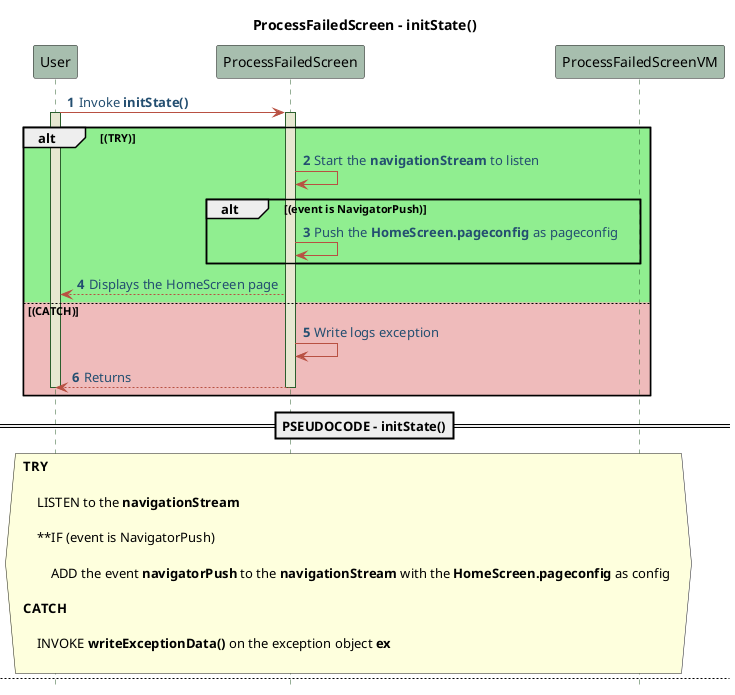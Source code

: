 @startuml ProcessFailedScreen - Sequence - Pseudo 
!define POSITIVERESPONSE 90EE90

!define NEGATIVEERESPONSE EFBBBB

!define NUETRALRESPONSE F2DC79

skinparam sequence{
    ParticipantBackgroundColor #A7BEAE

    LifeLineBackgroundColor #E7E8D1

    LifeLineBorderColor #2C5F2D

    ActorBackgroundColor #FC766AFF

    ActorBorderColor #FC766AFF

    ArrowColor #B85042

    ArrowFontColor #234E70

}

title ProcessFailedScreen - initState() 
autonumber 1
hide footbox 
User -> ProcessFailedScreen : Invoke **initState()** 
activate User 
activate ProcessFailedScreen 
alt #POSITIVERESPONSE (TRY)
ProcessFailedScreen -> ProcessFailedScreen : Start the **navigationStream** to listen
    alt #POSITIVERESPONSE (event is NavigatorPush)
        ProcessFailedScreen -> ProcessFailedScreen : Push the **HomeScreen.pageconfig** as pageconfig
    end
    ProcessFailedScreen --> User : Displays the HomeScreen page 
else #NEGATIVEERESPONSE (CATCH)
    ProcessFailedScreen -> ProcessFailedScreen : Write logs exception 
    ProcessFailedScreen --> User : Returns 
deactivate User 
deactivate ProcessFailedScreen
end 

==PSEUDOCODE - initState()== 
hnote across 
**TRY**
    
    LISTEN to the **navigationStream**

    **IF (event is NavigatorPush)

        ADD the event **navigatorPush** to the **navigationStream** with the **HomeScreen.pageconfig** as config 

**CATCH**

    INVOKE **writeExceptionData()** on the exception object **ex**

end hnote 

newpage ProcessFailedScreen - "Go back" button.clicked
autonumber 1
hide footbox 
User -> ProcessFailedScreen : "Go back" button.clicked
activate User 
activate ProcessFailedScreen 
ProcessFailedScreen -> ProcessFailedScreenVM : Invokes **navigateToHomeScreen()**
activate ProcessFailedScreenVM
ProcessFailedScreenVM --> ProcessFailedScreen : Returns 
deactivate ProcessFailedScreenVM 
ProcessFailedScreen --> User : Returns 
deactivate User 
deactivate ProcessFailedScreen 

==PSEUDOCODE - "Go back" button.clicked==
hnote across 
    CLICKS **Go back** button

    INVOKE **navigateToHomeScreen()**
end hnote 

newpage ProcessFailedScreen - dispose() 
autonumber 1
hide footbox 
User -> ProcessFailedScreen : Invoke **dispose()** 
activate User 
activate ProcessFailedScreen 
ProcessFailedScreen -> ProcessFailedScreen : Dispose the instance of **ProcessFailedScreenVM**
ProcessFailedScreen --> User : Returns 
deactivate User 
deactivate ProcessFailedScreen 

==PSEUDOCODE - dispose()== 
hnote across 
    DISPOSE the instance of **ProcessFailedScreenVM**
end hnote 